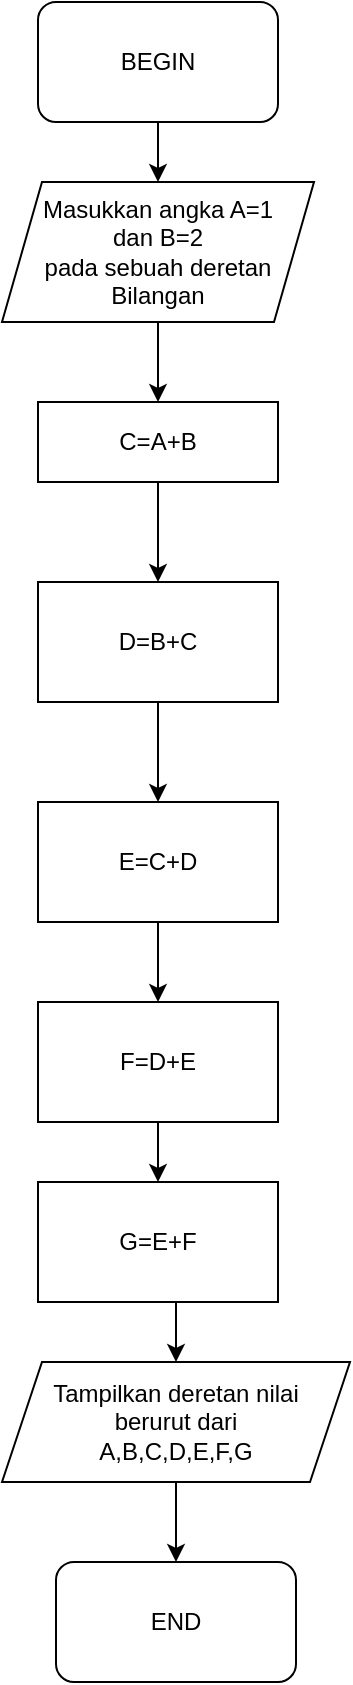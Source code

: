 <mxfile version="15.1.2" type="github">
  <diagram id="w6gwr8bevvtQEUrqeCQ0" name="Page-1">
    <mxGraphModel dx="782" dy="2816" grid="1" gridSize="10" guides="1" tooltips="1" connect="1" arrows="1" fold="1" page="1" pageScale="1" pageWidth="827" pageHeight="1169" math="0" shadow="0">
      <root>
        <mxCell id="0" />
        <mxCell id="1" parent="0" />
        <mxCell id="HSplAKeu5PdRA07Xjhjb-3" style="edgeStyle=orthogonalEdgeStyle;rounded=0;orthogonalLoop=1;jettySize=auto;html=1;exitX=0.5;exitY=1;exitDx=0;exitDy=0;" parent="1" source="HSplAKeu5PdRA07Xjhjb-1" target="HSplAKeu5PdRA07Xjhjb-2" edge="1">
          <mxGeometry relative="1" as="geometry" />
        </mxCell>
        <mxCell id="HSplAKeu5PdRA07Xjhjb-1" value="BEGIN&lt;br&gt;" style="rounded=1;whiteSpace=wrap;html=1;" parent="1" vertex="1">
          <mxGeometry x="354" y="-2330" width="120" height="60" as="geometry" />
        </mxCell>
        <mxCell id="HSplAKeu5PdRA07Xjhjb-6" style="edgeStyle=orthogonalEdgeStyle;rounded=0;orthogonalLoop=1;jettySize=auto;html=1;entryX=0.5;entryY=0;entryDx=0;entryDy=0;" parent="1" source="HSplAKeu5PdRA07Xjhjb-2" target="HSplAKeu5PdRA07Xjhjb-5" edge="1">
          <mxGeometry relative="1" as="geometry" />
        </mxCell>
        <mxCell id="HSplAKeu5PdRA07Xjhjb-2" value="&#xa;&#xa;Masukkan angka A=1&#xa;dan B=2&#xa;pada sebuah deretan&#xa;Bilangan&#xa;&#xa;" style="shape=parallelogram;perimeter=parallelogramPerimeter;whiteSpace=wrap;html=1;fixedSize=1;" parent="1" vertex="1">
          <mxGeometry x="336" y="-2240" width="156" height="70" as="geometry" />
        </mxCell>
        <mxCell id="HSplAKeu5PdRA07Xjhjb-4" style="edgeStyle=orthogonalEdgeStyle;rounded=0;orthogonalLoop=1;jettySize=auto;html=1;exitX=0.5;exitY=1;exitDx=0;exitDy=0;" parent="1" source="HSplAKeu5PdRA07Xjhjb-1" target="HSplAKeu5PdRA07Xjhjb-1" edge="1">
          <mxGeometry relative="1" as="geometry" />
        </mxCell>
        <mxCell id="HSplAKeu5PdRA07Xjhjb-12" style="edgeStyle=orthogonalEdgeStyle;rounded=0;orthogonalLoop=1;jettySize=auto;html=1;exitX=0.5;exitY=1;exitDx=0;exitDy=0;entryX=0.5;entryY=0;entryDx=0;entryDy=0;" parent="1" source="HSplAKeu5PdRA07Xjhjb-5" target="HSplAKeu5PdRA07Xjhjb-7" edge="1">
          <mxGeometry relative="1" as="geometry" />
        </mxCell>
        <mxCell id="HSplAKeu5PdRA07Xjhjb-5" value="C=A+B" style="rounded=0;whiteSpace=wrap;html=1;" parent="1" vertex="1">
          <mxGeometry x="354" y="-2130" width="120" height="40" as="geometry" />
        </mxCell>
        <mxCell id="HSplAKeu5PdRA07Xjhjb-13" style="edgeStyle=orthogonalEdgeStyle;rounded=0;orthogonalLoop=1;jettySize=auto;html=1;exitX=0.5;exitY=1;exitDx=0;exitDy=0;" parent="1" source="HSplAKeu5PdRA07Xjhjb-7" target="HSplAKeu5PdRA07Xjhjb-8" edge="1">
          <mxGeometry relative="1" as="geometry" />
        </mxCell>
        <mxCell id="HSplAKeu5PdRA07Xjhjb-7" value="D=B+C" style="rounded=0;whiteSpace=wrap;html=1;" parent="1" vertex="1">
          <mxGeometry x="354" y="-2040" width="120" height="60" as="geometry" />
        </mxCell>
        <mxCell id="HSplAKeu5PdRA07Xjhjb-14" style="edgeStyle=orthogonalEdgeStyle;rounded=0;orthogonalLoop=1;jettySize=auto;html=1;exitX=0.5;exitY=1;exitDx=0;exitDy=0;" parent="1" source="HSplAKeu5PdRA07Xjhjb-8" target="HSplAKeu5PdRA07Xjhjb-9" edge="1">
          <mxGeometry relative="1" as="geometry" />
        </mxCell>
        <mxCell id="HSplAKeu5PdRA07Xjhjb-8" value="E=C+D" style="rounded=0;whiteSpace=wrap;html=1;" parent="1" vertex="1">
          <mxGeometry x="354" y="-1930" width="120" height="60" as="geometry" />
        </mxCell>
        <mxCell id="HSplAKeu5PdRA07Xjhjb-15" style="edgeStyle=orthogonalEdgeStyle;rounded=0;orthogonalLoop=1;jettySize=auto;html=1;exitX=0.5;exitY=1;exitDx=0;exitDy=0;entryX=0.5;entryY=0;entryDx=0;entryDy=0;" parent="1" source="HSplAKeu5PdRA07Xjhjb-9" target="HSplAKeu5PdRA07Xjhjb-10" edge="1">
          <mxGeometry relative="1" as="geometry" />
        </mxCell>
        <mxCell id="HSplAKeu5PdRA07Xjhjb-9" value="F=D+E" style="rounded=0;whiteSpace=wrap;html=1;" parent="1" vertex="1">
          <mxGeometry x="354" y="-1830" width="120" height="60" as="geometry" />
        </mxCell>
        <mxCell id="HSplAKeu5PdRA07Xjhjb-16" style="edgeStyle=orthogonalEdgeStyle;rounded=0;orthogonalLoop=1;jettySize=auto;html=1;exitX=0.5;exitY=1;exitDx=0;exitDy=0;entryX=0.5;entryY=0;entryDx=0;entryDy=0;" parent="1" source="HSplAKeu5PdRA07Xjhjb-10" target="HSplAKeu5PdRA07Xjhjb-11" edge="1">
          <mxGeometry relative="1" as="geometry" />
        </mxCell>
        <mxCell id="HSplAKeu5PdRA07Xjhjb-10" value="G=E+F" style="rounded=0;whiteSpace=wrap;html=1;" parent="1" vertex="1">
          <mxGeometry x="354" y="-1740" width="120" height="60" as="geometry" />
        </mxCell>
        <mxCell id="HSplAKeu5PdRA07Xjhjb-18" style="edgeStyle=orthogonalEdgeStyle;rounded=0;orthogonalLoop=1;jettySize=auto;html=1;exitX=0.5;exitY=1;exitDx=0;exitDy=0;" parent="1" source="HSplAKeu5PdRA07Xjhjb-11" target="HSplAKeu5PdRA07Xjhjb-17" edge="1">
          <mxGeometry relative="1" as="geometry" />
        </mxCell>
        <mxCell id="HSplAKeu5PdRA07Xjhjb-11" value="&#xa;&#xa;Tampilkan deretan nilai&#xa;berurut dari&#xa;A,B,C,D,E,F,G&#xa;&#xa;" style="shape=parallelogram;perimeter=parallelogramPerimeter;whiteSpace=wrap;html=1;fixedSize=1;" parent="1" vertex="1">
          <mxGeometry x="336" y="-1650" width="174" height="60" as="geometry" />
        </mxCell>
        <mxCell id="HSplAKeu5PdRA07Xjhjb-17" value="END" style="rounded=1;whiteSpace=wrap;html=1;" parent="1" vertex="1">
          <mxGeometry x="363" y="-1550" width="120" height="60" as="geometry" />
        </mxCell>
      </root>
    </mxGraphModel>
  </diagram>
</mxfile>

